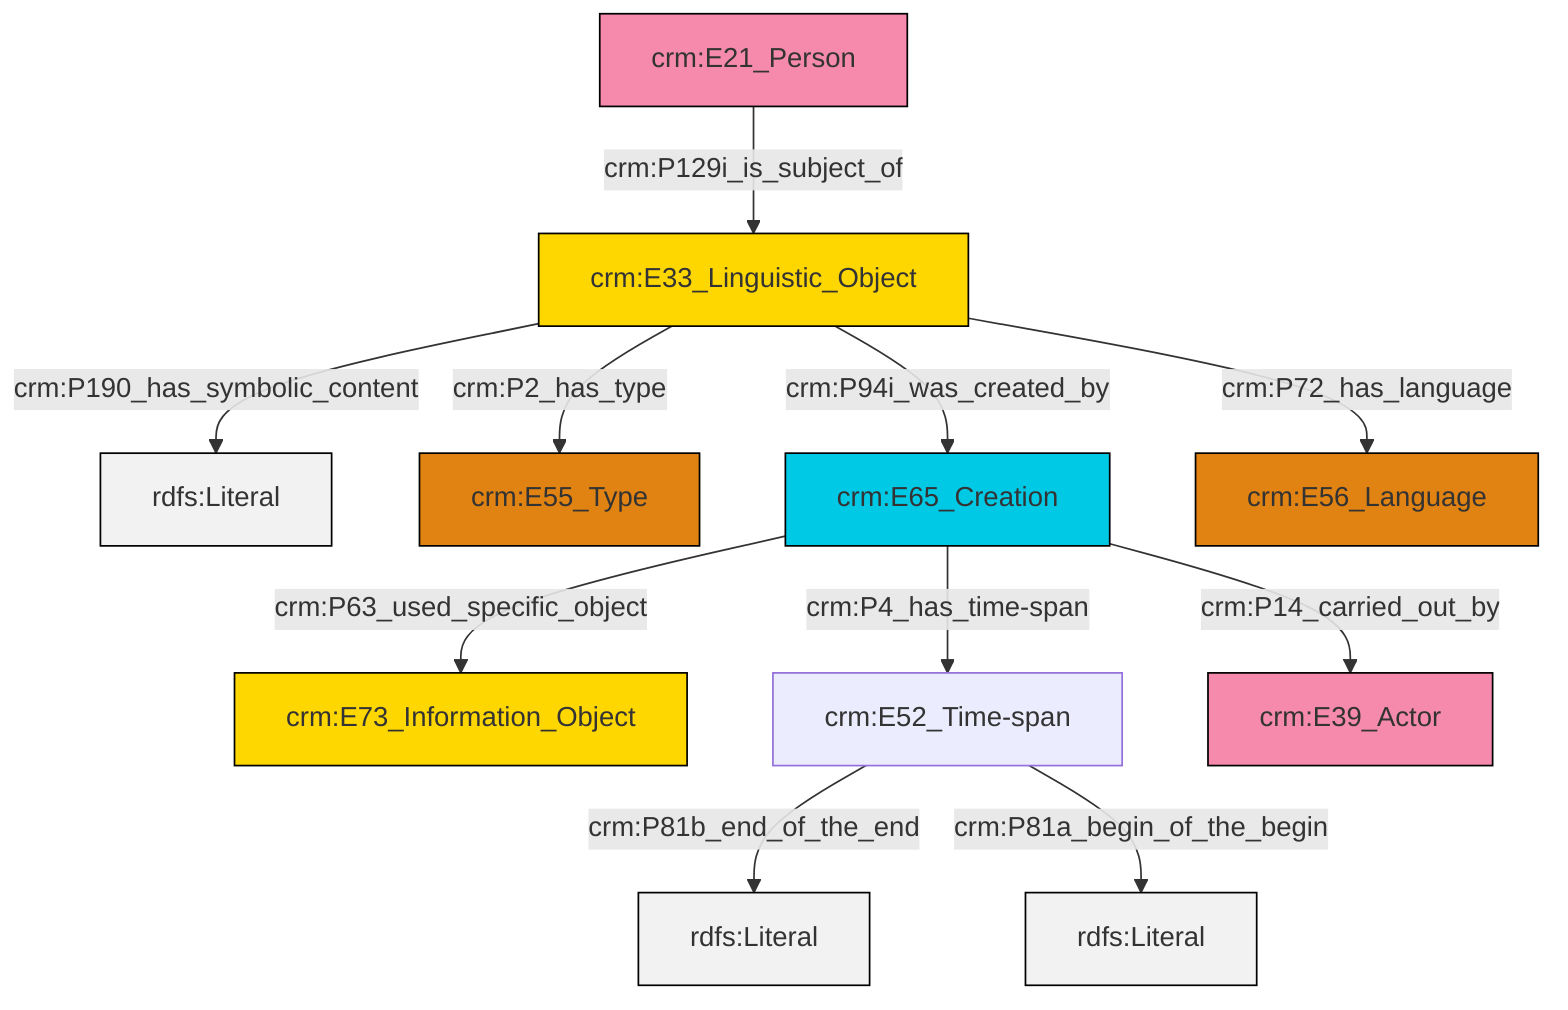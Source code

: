 graph TD
classDef Literal fill:#f2f2f2,stroke:#000000;
classDef CRM_Entity fill:#FFFFFF,stroke:#000000;
classDef Temporal_Entity fill:#00C9E6, stroke:#000000;
classDef Type fill:#E18312, stroke:#000000;
classDef Time-Span fill:#2C9C91, stroke:#000000;
classDef Appellation fill:#FFEB7F, stroke:#000000;
classDef Place fill:#008836, stroke:#000000;
classDef Persistent_Item fill:#B266B2, stroke:#000000;
classDef Conceptual_Object fill:#FFD700, stroke:#000000;
classDef Physical_Thing fill:#D2B48C, stroke:#000000;
classDef Actor fill:#f58aad, stroke:#000000;
classDef PC_Classes fill:#4ce600, stroke:#000000;
classDef Multi fill:#cccccc,stroke:#000000;

0["crm:E33_Linguistic_Object"]:::Conceptual_Object -->|crm:P190_has_symbolic_content| 1[rdfs:Literal]:::Literal
6["crm:E52_Time-span"]:::Default -->|crm:P81b_end_of_the_end| 7[rdfs:Literal]:::Literal
8["crm:E65_Creation"]:::Temporal_Entity -->|crm:P14_carried_out_by| 10["crm:E39_Actor"]:::Actor
0["crm:E33_Linguistic_Object"]:::Conceptual_Object -->|crm:P72_has_language| 11["crm:E56_Language"]:::Type
12["crm:E21_Person"]:::Actor -->|crm:P129i_is_subject_of| 0["crm:E33_Linguistic_Object"]:::Conceptual_Object
8["crm:E65_Creation"]:::Temporal_Entity -->|crm:P4_has_time-span| 6["crm:E52_Time-span"]:::Default
8["crm:E65_Creation"]:::Temporal_Entity -->|crm:P63_used_specific_object| 4["crm:E73_Information_Object"]:::Conceptual_Object
0["crm:E33_Linguistic_Object"]:::Conceptual_Object -->|crm:P2_has_type| 2["crm:E55_Type"]:::Type
0["crm:E33_Linguistic_Object"]:::Conceptual_Object -->|crm:P94i_was_created_by| 8["crm:E65_Creation"]:::Temporal_Entity
6["crm:E52_Time-span"]:::Default -->|crm:P81a_begin_of_the_begin| 15[rdfs:Literal]:::Literal